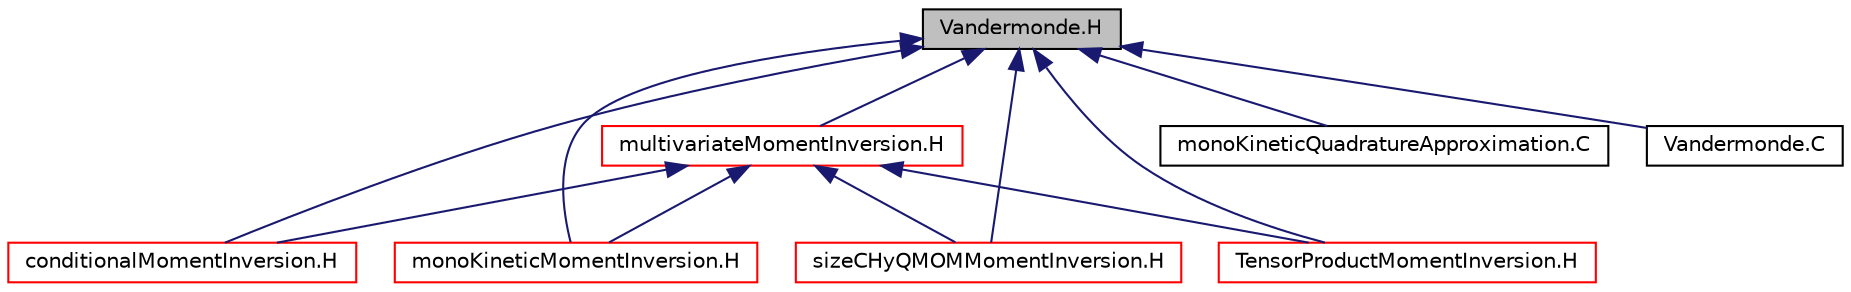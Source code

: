 digraph "Vandermonde.H"
{
  bgcolor="transparent";
  edge [fontname="Helvetica",fontsize="10",labelfontname="Helvetica",labelfontsize="10"];
  node [fontname="Helvetica",fontsize="10",shape=record];
  Node3 [label="Vandermonde.H",height=0.2,width=0.4,color="black", fillcolor="grey75", style="filled", fontcolor="black"];
  Node3 -> Node4 [dir="back",color="midnightblue",fontsize="10",style="solid",fontname="Helvetica"];
  Node4 [label="conditionalMomentInversion.H",height=0.2,width=0.4,color="red",URL="$a00203.html"];
  Node3 -> Node6 [dir="back",color="midnightblue",fontsize="10",style="solid",fontname="Helvetica"];
  Node6 [label="monoKineticMomentInversion.H",height=0.2,width=0.4,color="red",URL="$a00215.html"];
  Node3 -> Node8 [dir="back",color="midnightblue",fontsize="10",style="solid",fontname="Helvetica"];
  Node8 [label="multivariateMomentInversion.H",height=0.2,width=0.4,color="red",URL="$a00221.html"];
  Node8 -> Node4 [dir="back",color="midnightblue",fontsize="10",style="solid",fontname="Helvetica"];
  Node8 -> Node6 [dir="back",color="midnightblue",fontsize="10",style="solid",fontname="Helvetica"];
  Node8 -> Node13 [dir="back",color="midnightblue",fontsize="10",style="solid",fontname="Helvetica"];
  Node13 [label="sizeCHyQMOMMomentInversion.H",height=0.2,width=0.4,color="red",URL="$a00233.html"];
  Node8 -> Node15 [dir="back",color="midnightblue",fontsize="10",style="solid",fontname="Helvetica"];
  Node15 [label="TensorProductMomentInversion.H",height=0.2,width=0.4,color="red",URL="$a00239.html"];
  Node3 -> Node13 [dir="back",color="midnightblue",fontsize="10",style="solid",fontname="Helvetica"];
  Node3 -> Node15 [dir="back",color="midnightblue",fontsize="10",style="solid",fontname="Helvetica"];
  Node3 -> Node20 [dir="back",color="midnightblue",fontsize="10",style="solid",fontname="Helvetica"];
  Node20 [label="monoKineticQuadratureApproximation.C",height=0.2,width=0.4,color="black",URL="$a00644.html"];
  Node3 -> Node21 [dir="back",color="midnightblue",fontsize="10",style="solid",fontname="Helvetica"];
  Node21 [label="Vandermonde.C",height=0.2,width=0.4,color="black",URL="$a00704.html"];
}
